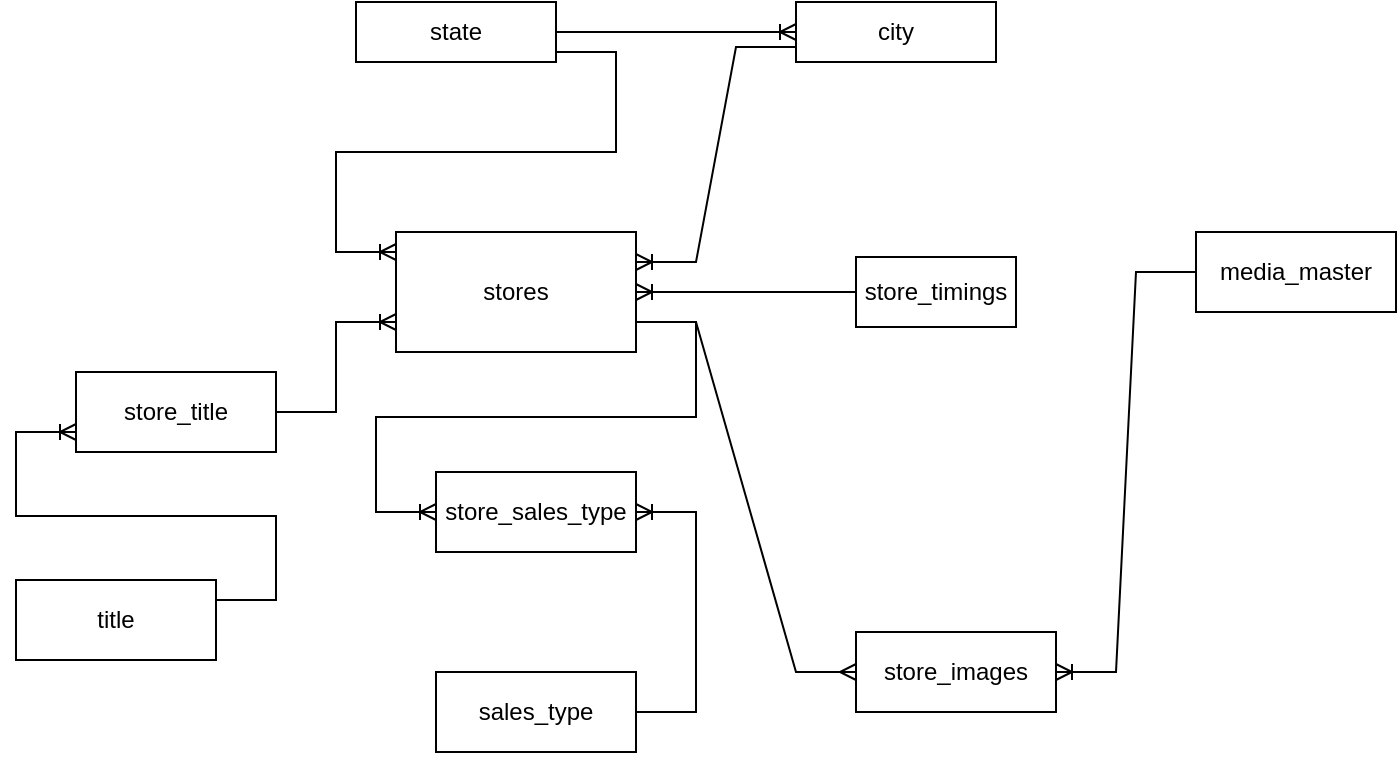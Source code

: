 <mxfile version="20.2.3" type="github">
  <diagram id="m4fdDd-3_RRuXFAjBRwM" name="Page-1">
    <mxGraphModel dx="965" dy="621" grid="1" gridSize="10" guides="1" tooltips="1" connect="1" arrows="1" fold="1" page="1" pageScale="1" pageWidth="1169" pageHeight="827" math="0" shadow="0">
      <root>
        <mxCell id="0" />
        <mxCell id="1" parent="0" />
        <mxCell id="Q617GCPWXKXPm9ZbnolX-1" value="state&lt;br&gt;" style="rounded=0;whiteSpace=wrap;html=1;" vertex="1" parent="1">
          <mxGeometry x="450" y="125" width="100" height="30" as="geometry" />
        </mxCell>
        <mxCell id="Q617GCPWXKXPm9ZbnolX-2" value="city" style="rounded=0;whiteSpace=wrap;html=1;" vertex="1" parent="1">
          <mxGeometry x="670" y="125" width="100" height="30" as="geometry" />
        </mxCell>
        <mxCell id="Q617GCPWXKXPm9ZbnolX-3" value="" style="edgeStyle=entityRelationEdgeStyle;fontSize=12;html=1;endArrow=ERoneToMany;rounded=0;entryX=0;entryY=0.5;entryDx=0;entryDy=0;" edge="1" parent="1" source="Q617GCPWXKXPm9ZbnolX-1" target="Q617GCPWXKXPm9ZbnolX-2">
          <mxGeometry width="100" height="100" relative="1" as="geometry">
            <mxPoint x="650" y="360" as="sourcePoint" />
            <mxPoint x="750" y="260" as="targetPoint" />
          </mxGeometry>
        </mxCell>
        <mxCell id="Q617GCPWXKXPm9ZbnolX-8" value="stores" style="rounded=0;whiteSpace=wrap;html=1;" vertex="1" parent="1">
          <mxGeometry x="470" y="240" width="120" height="60" as="geometry" />
        </mxCell>
        <mxCell id="Q617GCPWXKXPm9ZbnolX-9" value="" style="edgeStyle=entityRelationEdgeStyle;fontSize=12;html=1;endArrow=ERoneToMany;rounded=0;" edge="1" parent="1">
          <mxGeometry width="100" height="100" relative="1" as="geometry">
            <mxPoint x="550" y="150" as="sourcePoint" />
            <mxPoint x="470" y="250" as="targetPoint" />
          </mxGeometry>
        </mxCell>
        <mxCell id="Q617GCPWXKXPm9ZbnolX-10" value="" style="edgeStyle=entityRelationEdgeStyle;fontSize=12;html=1;endArrow=ERoneToMany;rounded=0;exitX=0;exitY=0.75;exitDx=0;exitDy=0;entryX=1;entryY=0.25;entryDx=0;entryDy=0;" edge="1" parent="1" source="Q617GCPWXKXPm9ZbnolX-2" target="Q617GCPWXKXPm9ZbnolX-8">
          <mxGeometry width="100" height="100" relative="1" as="geometry">
            <mxPoint x="650" y="150" as="sourcePoint" />
            <mxPoint x="550" y="250" as="targetPoint" />
          </mxGeometry>
        </mxCell>
        <mxCell id="Q617GCPWXKXPm9ZbnolX-13" value="title" style="whiteSpace=wrap;html=1;align=center;" vertex="1" parent="1">
          <mxGeometry x="280" y="414" width="100" height="40" as="geometry" />
        </mxCell>
        <mxCell id="Q617GCPWXKXPm9ZbnolX-14" value="store_title" style="whiteSpace=wrap;html=1;align=center;" vertex="1" parent="1">
          <mxGeometry x="310" y="310" width="100" height="40" as="geometry" />
        </mxCell>
        <mxCell id="Q617GCPWXKXPm9ZbnolX-16" value="" style="edgeStyle=entityRelationEdgeStyle;fontSize=12;html=1;endArrow=ERoneToMany;rounded=0;exitX=1;exitY=0.5;exitDx=0;exitDy=0;entryX=0;entryY=0.75;entryDx=0;entryDy=0;" edge="1" parent="1" source="Q617GCPWXKXPm9ZbnolX-14" target="Q617GCPWXKXPm9ZbnolX-8">
          <mxGeometry width="100" height="100" relative="1" as="geometry">
            <mxPoint x="360" y="420" as="sourcePoint" />
            <mxPoint x="460" y="320" as="targetPoint" />
          </mxGeometry>
        </mxCell>
        <mxCell id="Q617GCPWXKXPm9ZbnolX-18" value="" style="edgeStyle=entityRelationEdgeStyle;fontSize=12;html=1;endArrow=ERoneToMany;rounded=0;exitX=1;exitY=0.25;exitDx=0;exitDy=0;" edge="1" parent="1" source="Q617GCPWXKXPm9ZbnolX-13">
          <mxGeometry width="100" height="100" relative="1" as="geometry">
            <mxPoint x="380" y="390" as="sourcePoint" />
            <mxPoint x="310" y="340" as="targetPoint" />
          </mxGeometry>
        </mxCell>
        <mxCell id="Q617GCPWXKXPm9ZbnolX-25" style="edgeStyle=orthogonalEdgeStyle;rounded=0;orthogonalLoop=1;jettySize=auto;html=1;exitX=0.75;exitY=1;exitDx=0;exitDy=0;" edge="1" parent="1" source="Q617GCPWXKXPm9ZbnolX-20">
          <mxGeometry relative="1" as="geometry">
            <mxPoint x="580" y="490" as="targetPoint" />
          </mxGeometry>
        </mxCell>
        <mxCell id="Q617GCPWXKXPm9ZbnolX-20" value="sales_type" style="whiteSpace=wrap;html=1;align=center;" vertex="1" parent="1">
          <mxGeometry x="490" y="460" width="100" height="40" as="geometry" />
        </mxCell>
        <mxCell id="Q617GCPWXKXPm9ZbnolX-21" value="store_sales_type" style="whiteSpace=wrap;html=1;align=center;" vertex="1" parent="1">
          <mxGeometry x="490" y="360" width="100" height="40" as="geometry" />
        </mxCell>
        <mxCell id="Q617GCPWXKXPm9ZbnolX-23" value="" style="edgeStyle=entityRelationEdgeStyle;fontSize=12;html=1;endArrow=ERoneToMany;rounded=0;exitX=1;exitY=0.75;exitDx=0;exitDy=0;" edge="1" parent="1" source="Q617GCPWXKXPm9ZbnolX-8">
          <mxGeometry width="100" height="100" relative="1" as="geometry">
            <mxPoint x="590" y="280" as="sourcePoint" />
            <mxPoint x="490" y="380" as="targetPoint" />
          </mxGeometry>
        </mxCell>
        <mxCell id="Q617GCPWXKXPm9ZbnolX-24" value="" style="edgeStyle=entityRelationEdgeStyle;fontSize=12;html=1;endArrow=ERoneToMany;rounded=0;entryX=1;entryY=0.5;entryDx=0;entryDy=0;" edge="1" parent="1" source="Q617GCPWXKXPm9ZbnolX-20" target="Q617GCPWXKXPm9ZbnolX-21">
          <mxGeometry width="100" height="100" relative="1" as="geometry">
            <mxPoint x="490" y="484" as="sourcePoint" />
            <mxPoint x="590" y="384" as="targetPoint" />
          </mxGeometry>
        </mxCell>
        <mxCell id="Q617GCPWXKXPm9ZbnolX-27" value="store_timings" style="whiteSpace=wrap;html=1;align=center;" vertex="1" parent="1">
          <mxGeometry x="700" y="252.5" width="80" height="35" as="geometry" />
        </mxCell>
        <mxCell id="Q617GCPWXKXPm9ZbnolX-28" value="" style="edgeStyle=entityRelationEdgeStyle;fontSize=12;html=1;endArrow=ERoneToMany;rounded=0;exitX=0;exitY=0.5;exitDx=0;exitDy=0;entryX=1;entryY=0.5;entryDx=0;entryDy=0;" edge="1" parent="1" source="Q617GCPWXKXPm9ZbnolX-27" target="Q617GCPWXKXPm9ZbnolX-8">
          <mxGeometry width="100" height="100" relative="1" as="geometry">
            <mxPoint x="770" y="220" as="sourcePoint" />
            <mxPoint x="670" y="320" as="targetPoint" />
          </mxGeometry>
        </mxCell>
        <mxCell id="Q617GCPWXKXPm9ZbnolX-29" value="media_master" style="rounded=0;whiteSpace=wrap;html=1;" vertex="1" parent="1">
          <mxGeometry x="870" y="240" width="100" height="40" as="geometry" />
        </mxCell>
        <mxCell id="Q617GCPWXKXPm9ZbnolX-30" value="store_images" style="whiteSpace=wrap;html=1;align=center;" vertex="1" parent="1">
          <mxGeometry x="700" y="440" width="100" height="40" as="geometry" />
        </mxCell>
        <mxCell id="Q617GCPWXKXPm9ZbnolX-31" value="" style="edgeStyle=entityRelationEdgeStyle;fontSize=12;html=1;endArrow=ERmany;rounded=0;exitX=1;exitY=0.75;exitDx=0;exitDy=0;entryX=0;entryY=0.5;entryDx=0;entryDy=0;" edge="1" parent="1" source="Q617GCPWXKXPm9ZbnolX-8" target="Q617GCPWXKXPm9ZbnolX-30">
          <mxGeometry width="100" height="100" relative="1" as="geometry">
            <mxPoint x="810" y="360" as="sourcePoint" />
            <mxPoint x="710" y="460" as="targetPoint" />
          </mxGeometry>
        </mxCell>
        <mxCell id="Q617GCPWXKXPm9ZbnolX-33" value="" style="edgeStyle=entityRelationEdgeStyle;fontSize=12;html=1;endArrow=ERoneToMany;rounded=0;exitX=0;exitY=0.5;exitDx=0;exitDy=0;entryX=1;entryY=0.5;entryDx=0;entryDy=0;" edge="1" parent="1" source="Q617GCPWXKXPm9ZbnolX-29" target="Q617GCPWXKXPm9ZbnolX-30">
          <mxGeometry width="100" height="100" relative="1" as="geometry">
            <mxPoint x="830" y="350" as="sourcePoint" />
            <mxPoint x="710" y="450" as="targetPoint" />
          </mxGeometry>
        </mxCell>
      </root>
    </mxGraphModel>
  </diagram>
</mxfile>
